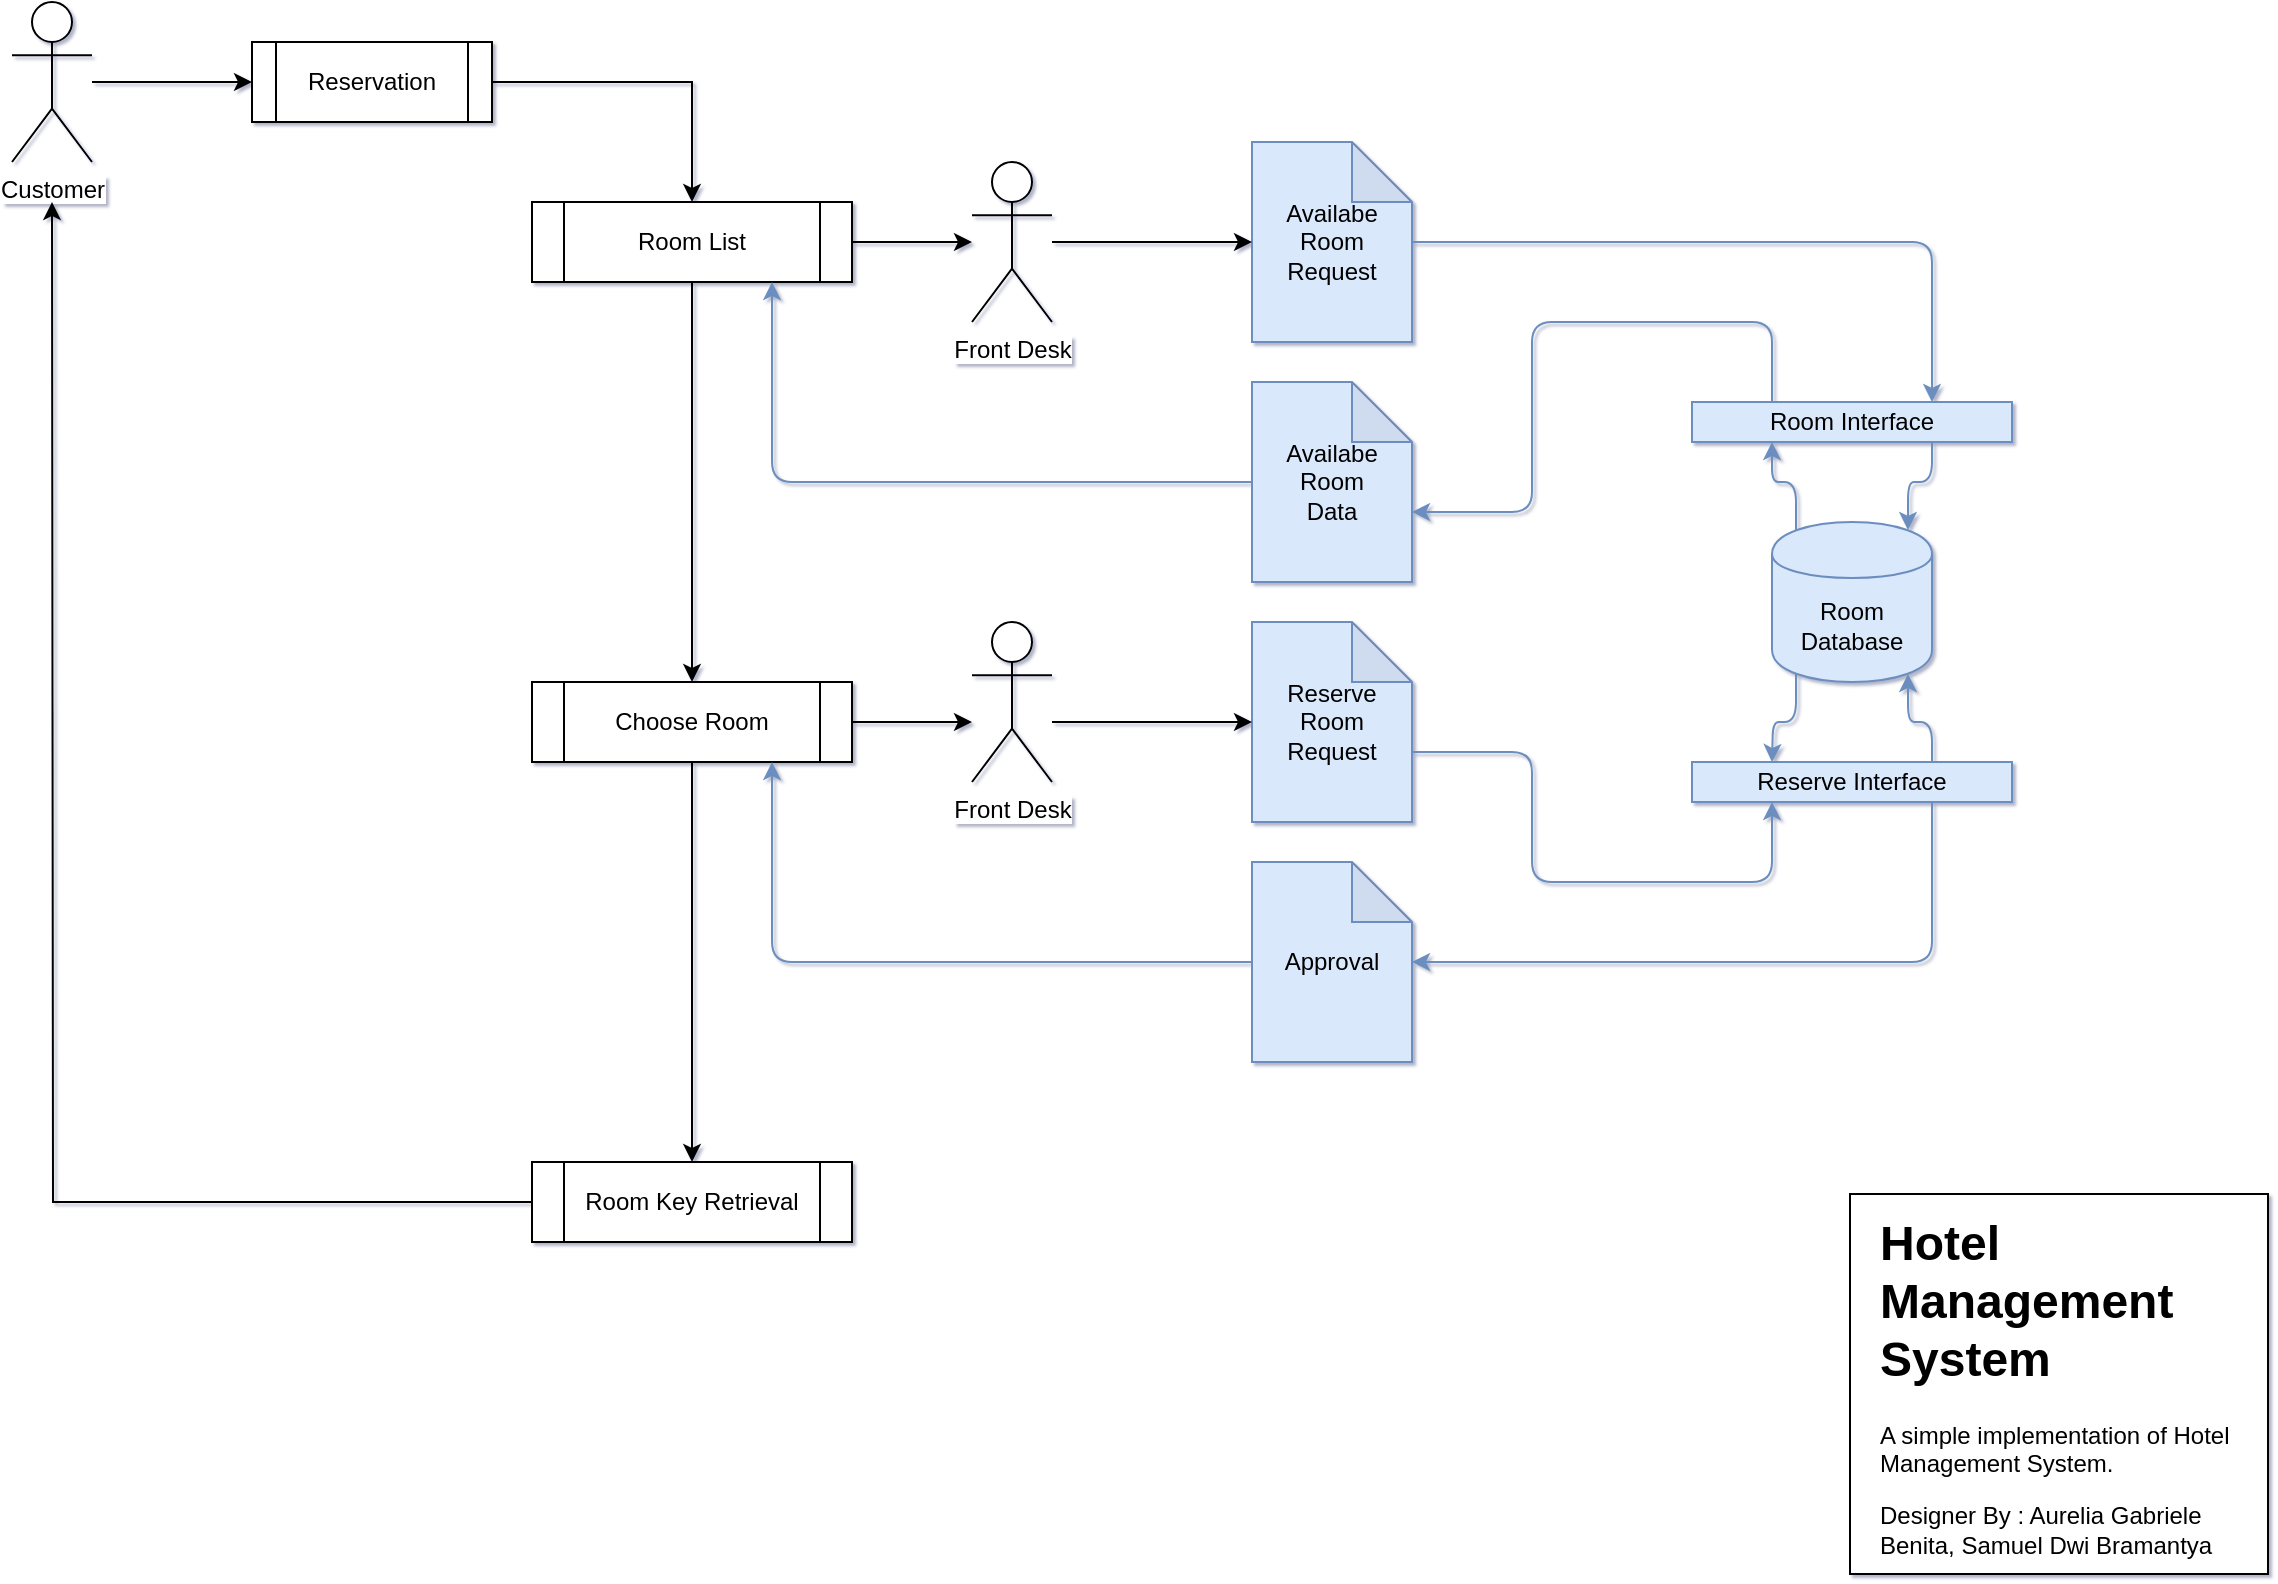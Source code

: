 <mxfile version="10.6.0" type="github"><diagram id="jy1NeAn_xUHHV-8wkCb6" name="Page-1"><mxGraphModel dx="1394" dy="803" grid="1" gridSize="10" guides="1" tooltips="1" connect="1" arrows="1" fold="1" page="1" pageScale="1" pageWidth="1169" pageHeight="827" math="0" shadow="1"><root><mxCell id="0"/><mxCell id="1" parent="0"/><mxCell id="vrOVGyuiTgQDW-pRXS24-6" value="" style="group" parent="1" vertex="1" connectable="0"><mxGeometry x="959" y="636" width="209" height="190" as="geometry"/></mxCell><mxCell id="vrOVGyuiTgQDW-pRXS24-5" value="" style="group;shadow=0;" parent="vrOVGyuiTgQDW-pRXS24-6" vertex="1" connectable="0"><mxGeometry width="209" height="190" as="geometry"/></mxCell><mxCell id="vrOVGyuiTgQDW-pRXS24-4" value="" style="rounded=0;whiteSpace=wrap;html=1;" parent="vrOVGyuiTgQDW-pRXS24-5" vertex="1"><mxGeometry width="209" height="190" as="geometry"/></mxCell><mxCell id="vrOVGyuiTgQDW-pRXS24-1" value="&lt;h1&gt;Hotel Management System &lt;br&gt;&lt;/h1&gt;&lt;p&gt;A simple implementation of Hotel Management System.&lt;/p&gt;&lt;p&gt;Designer By : Aurelia Gabriele Benita, Samuel Dwi Bramantya&lt;br&gt;&lt;/p&gt;" style="text;html=1;strokeColor=none;fillColor=none;spacing=5;spacingTop=-20;whiteSpace=wrap;overflow=hidden;rounded=0;perimeterSpacing=0;" parent="vrOVGyuiTgQDW-pRXS24-5" vertex="1"><mxGeometry x="9.5" y="5" width="190" height="180" as="geometry"/></mxCell><mxCell id="vrOVGyuiTgQDW-pRXS24-7" value="Customer" style="shape=umlActor;verticalLabelPosition=bottom;labelBackgroundColor=#ffffff;verticalAlign=top;html=1;outlineConnect=0;shadow=0;" parent="1" vertex="1"><mxGeometry x="40" y="40" width="40" height="80" as="geometry"/></mxCell><mxCell id="vrOVGyuiTgQDW-pRXS24-10" value="" style="endArrow=classic;html=1;entryX=0;entryY=0.5;entryDx=0;entryDy=0;" parent="1" target="vrOVGyuiTgQDW-pRXS24-11" edge="1"><mxGeometry width="50" height="50" relative="1" as="geometry"><mxPoint x="80" y="80" as="sourcePoint"/><mxPoint x="140" y="80" as="targetPoint"/></mxGeometry></mxCell><mxCell id="NUV4my42ZkjU7MBCxpkX-1" style="edgeStyle=orthogonalEdgeStyle;rounded=0;orthogonalLoop=1;jettySize=auto;html=1;exitX=1;exitY=0.5;exitDx=0;exitDy=0;entryX=0.5;entryY=0;entryDx=0;entryDy=0;" edge="1" parent="1" source="vrOVGyuiTgQDW-pRXS24-11" target="vrOVGyuiTgQDW-pRXS24-33"><mxGeometry relative="1" as="geometry"/></mxCell><mxCell id="vrOVGyuiTgQDW-pRXS24-11" value="Reservation" style="shape=process;whiteSpace=wrap;html=1;backgroundOutline=1;shadow=0;" parent="1" vertex="1"><mxGeometry x="160" y="60" width="120" height="40" as="geometry"/></mxCell><mxCell id="vrOVGyuiTgQDW-pRXS24-26" value="&lt;div&gt;Room&lt;/div&gt;&lt;div&gt;Database&lt;br&gt;&lt;/div&gt;" style="shape=cylinder;whiteSpace=wrap;html=1;boundedLbl=1;backgroundOutline=1;fillColor=#dae8fc;strokeColor=#6c8ebf;" parent="1" vertex="1"><mxGeometry x="920" y="300" width="80" height="80" as="geometry"/></mxCell><mxCell id="vrOVGyuiTgQDW-pRXS24-41" style="edgeStyle=orthogonalEdgeStyle;rounded=0;orthogonalLoop=1;jettySize=auto;html=1;exitX=1;exitY=0.5;exitDx=0;exitDy=0;" parent="1" source="vrOVGyuiTgQDW-pRXS24-33" edge="1"><mxGeometry relative="1" as="geometry"><mxPoint x="520" y="160" as="targetPoint"/></mxGeometry></mxCell><mxCell id="vrOVGyuiTgQDW-pRXS24-112" style="edgeStyle=orthogonalEdgeStyle;rounded=0;orthogonalLoop=1;jettySize=auto;html=1;exitX=0.5;exitY=1;exitDx=0;exitDy=0;entryX=0.5;entryY=0;entryDx=0;entryDy=0;startArrow=none;startFill=0;endArrow=classic;endFill=1;" parent="1" source="vrOVGyuiTgQDW-pRXS24-33" target="vrOVGyuiTgQDW-pRXS24-109" edge="1"><mxGeometry relative="1" as="geometry"/></mxCell><mxCell id="vrOVGyuiTgQDW-pRXS24-33" value="Room List" style="shape=process;whiteSpace=wrap;html=1;backgroundOutline=1;shadow=0;" parent="1" vertex="1"><mxGeometry x="300" y="140" width="160" height="40" as="geometry"/></mxCell><mxCell id="vrOVGyuiTgQDW-pRXS24-35" value="Front Desk" style="shape=umlActor;verticalLabelPosition=bottom;labelBackgroundColor=#ffffff;verticalAlign=top;html=1;outlineConnect=0;shadow=0;" parent="1" vertex="1"><mxGeometry x="520" y="120" width="40" height="80" as="geometry"/></mxCell><mxCell id="vrOVGyuiTgQDW-pRXS24-47" value="&lt;div&gt;Availabe&lt;/div&gt;&lt;div&gt;Room&lt;/div&gt;&lt;div&gt;Request&lt;br&gt;&lt;/div&gt;" style="shape=note;whiteSpace=wrap;html=1;backgroundOutline=1;darkOpacity=0.05;fillColor=#dae8fc;strokeColor=#6c8ebf;" parent="1" vertex="1"><mxGeometry x="660" y="110" width="80" height="100" as="geometry"/></mxCell><mxCell id="vrOVGyuiTgQDW-pRXS24-48" value="&lt;div&gt;Reserve&lt;/div&gt;&lt;div&gt;Room&lt;/div&gt;&lt;div&gt;Request&lt;br&gt;&lt;/div&gt;" style="shape=note;whiteSpace=wrap;html=1;backgroundOutline=1;darkOpacity=0.05;fillColor=#dae8fc;strokeColor=#6c8ebf;" parent="1" vertex="1"><mxGeometry x="660" y="350" width="80" height="100" as="geometry"/></mxCell><mxCell id="vrOVGyuiTgQDW-pRXS24-51" value="" style="endArrow=classic;html=1;entryX=0;entryY=0.5;entryDx=0;entryDy=0;entryPerimeter=0;edgeStyle=orthogonalEdgeStyle;" parent="1" target="vrOVGyuiTgQDW-pRXS24-47" edge="1"><mxGeometry width="50" height="50" relative="1" as="geometry"><mxPoint x="560" y="160" as="sourcePoint"/><mxPoint x="620" y="260" as="targetPoint"/><Array as="points"><mxPoint x="640" y="160"/><mxPoint x="640" y="160"/></Array></mxGeometry></mxCell><mxCell id="vrOVGyuiTgQDW-pRXS24-55" value="&lt;div&gt;Availabe&lt;/div&gt;&lt;div&gt;Room&lt;/div&gt;&lt;div&gt;Data&lt;br&gt;&lt;/div&gt;" style="shape=note;whiteSpace=wrap;html=1;backgroundOutline=1;darkOpacity=0.05;fillColor=#dae8fc;strokeColor=#6c8ebf;" parent="1" vertex="1"><mxGeometry x="660" y="230" width="80" height="100" as="geometry"/></mxCell><mxCell id="vrOVGyuiTgQDW-pRXS24-61" value="Front Desk" style="shape=umlActor;verticalLabelPosition=bottom;labelBackgroundColor=#ffffff;verticalAlign=top;html=1;outlineConnect=0;shadow=0;" parent="1" vertex="1"><mxGeometry x="520" y="350" width="40" height="80" as="geometry"/></mxCell><mxCell id="vrOVGyuiTgQDW-pRXS24-64" value="&lt;div&gt;Approval&lt;/div&gt;" style="shape=note;whiteSpace=wrap;html=1;backgroundOutline=1;darkOpacity=0.05;fillColor=#dae8fc;strokeColor=#6c8ebf;" parent="1" vertex="1"><mxGeometry x="660" y="470" width="80" height="100" as="geometry"/></mxCell><mxCell id="vrOVGyuiTgQDW-pRXS24-72" value="Reserve Interface" style="rounded=0;whiteSpace=wrap;html=1;fillColor=#dae8fc;strokeColor=#6c8ebf;" parent="1" vertex="1"><mxGeometry x="880" y="420" width="160" height="20" as="geometry"/></mxCell><mxCell id="vrOVGyuiTgQDW-pRXS24-75" value="Room Interface" style="rounded=0;whiteSpace=wrap;html=1;fillColor=#dae8fc;strokeColor=#6c8ebf;" parent="1" vertex="1"><mxGeometry x="880" y="240" width="160" height="20" as="geometry"/></mxCell><mxCell id="vrOVGyuiTgQDW-pRXS24-87" value="" style="endArrow=classic;html=1;exitX=0.15;exitY=0.95;exitDx=0;exitDy=0;exitPerimeter=0;edgeStyle=orthogonalEdgeStyle;fillColor=#dae8fc;strokeColor=#6c8ebf;" parent="1" source="vrOVGyuiTgQDW-pRXS24-26" edge="1"><mxGeometry width="50" height="50" relative="1" as="geometry"><mxPoint x="860" y="530" as="sourcePoint"/><mxPoint x="920" y="420" as="targetPoint"/></mxGeometry></mxCell><mxCell id="vrOVGyuiTgQDW-pRXS24-88" value="" style="endArrow=classic;html=1;exitX=0.75;exitY=0;exitDx=0;exitDy=0;entryX=0.85;entryY=0.95;entryDx=0;entryDy=0;entryPerimeter=0;edgeStyle=orthogonalEdgeStyle;fillColor=#dae8fc;strokeColor=#6c8ebf;" parent="1" source="vrOVGyuiTgQDW-pRXS24-72" target="vrOVGyuiTgQDW-pRXS24-26" edge="1"><mxGeometry width="50" height="50" relative="1" as="geometry"><mxPoint x="940" y="520" as="sourcePoint"/><mxPoint x="1050" y="376" as="targetPoint"/></mxGeometry></mxCell><mxCell id="vrOVGyuiTgQDW-pRXS24-89" value="" style="endArrow=classic;html=1;exitX=0.15;exitY=0.05;exitDx=0;exitDy=0;exitPerimeter=0;entryX=0.25;entryY=1;entryDx=0;entryDy=0;edgeStyle=orthogonalEdgeStyle;fillColor=#dae8fc;strokeColor=#6c8ebf;" parent="1" source="vrOVGyuiTgQDW-pRXS24-26" target="vrOVGyuiTgQDW-pRXS24-75" edge="1"><mxGeometry width="50" height="50" relative="1" as="geometry"><mxPoint x="830" y="410" as="sourcePoint"/><mxPoint x="880" y="360" as="targetPoint"/></mxGeometry></mxCell><mxCell id="vrOVGyuiTgQDW-pRXS24-90" value="" style="endArrow=classic;html=1;entryX=0.85;entryY=0.05;entryDx=0;entryDy=0;entryPerimeter=0;exitX=0.75;exitY=1;exitDx=0;exitDy=0;edgeStyle=orthogonalEdgeStyle;fillColor=#dae8fc;strokeColor=#6c8ebf;" parent="1" source="vrOVGyuiTgQDW-pRXS24-75" target="vrOVGyuiTgQDW-pRXS24-26" edge="1"><mxGeometry width="50" height="50" relative="1" as="geometry"><mxPoint x="850" y="380" as="sourcePoint"/><mxPoint x="900" y="330" as="targetPoint"/></mxGeometry></mxCell><mxCell id="vrOVGyuiTgQDW-pRXS24-95" value="" style="endArrow=classic;html=1;exitX=0.25;exitY=0;exitDx=0;exitDy=0;entryX=0;entryY=0;entryDx=80;entryDy=65;entryPerimeter=0;edgeStyle=orthogonalEdgeStyle;fillColor=#dae8fc;strokeColor=#6c8ebf;" parent="1" source="vrOVGyuiTgQDW-pRXS24-75" target="vrOVGyuiTgQDW-pRXS24-55" edge="1"><mxGeometry width="50" height="50" relative="1" as="geometry"><mxPoint x="770" y="330" as="sourcePoint"/><mxPoint x="820" y="280" as="targetPoint"/><Array as="points"><mxPoint x="920" y="200"/><mxPoint x="800" y="200"/><mxPoint x="800" y="295"/></Array></mxGeometry></mxCell><mxCell id="vrOVGyuiTgQDW-pRXS24-96" value="" style="endArrow=classic;html=1;exitX=0;exitY=0.5;exitDx=0;exitDy=0;exitPerimeter=0;entryX=0.75;entryY=1;entryDx=0;entryDy=0;edgeStyle=orthogonalEdgeStyle;fillColor=#dae8fc;strokeColor=#6c8ebf;" parent="1" source="vrOVGyuiTgQDW-pRXS24-55" target="vrOVGyuiTgQDW-pRXS24-33" edge="1"><mxGeometry width="50" height="50" relative="1" as="geometry"><mxPoint x="530" y="310" as="sourcePoint"/><mxPoint x="580" y="260" as="targetPoint"/></mxGeometry></mxCell><mxCell id="vrOVGyuiTgQDW-pRXS24-101" value="" style="endArrow=classic;html=1;entryX=0;entryY=0.5;entryDx=0;entryDy=0;entryPerimeter=0;" parent="1" target="vrOVGyuiTgQDW-pRXS24-48" edge="1"><mxGeometry width="50" height="50" relative="1" as="geometry"><mxPoint x="560" y="400" as="sourcePoint"/><mxPoint x="630" y="530" as="targetPoint"/></mxGeometry></mxCell><mxCell id="vrOVGyuiTgQDW-pRXS24-102" value="" style="endArrow=classic;html=1;entryX=0.75;entryY=0;entryDx=0;entryDy=0;edgeStyle=orthogonalEdgeStyle;fillColor=#dae8fc;strokeColor=#6c8ebf;" parent="1" source="vrOVGyuiTgQDW-pRXS24-47" target="vrOVGyuiTgQDW-pRXS24-75" edge="1"><mxGeometry width="50" height="50" relative="1" as="geometry"><mxPoint x="930" y="170" as="sourcePoint"/><mxPoint x="980" y="120" as="targetPoint"/><Array as="points"><mxPoint x="1000" y="160"/></Array></mxGeometry></mxCell><mxCell id="vrOVGyuiTgQDW-pRXS24-104" value="" style="endArrow=classic;html=1;exitX=0;exitY=0;exitDx=80;exitDy=65;exitPerimeter=0;entryX=0.25;entryY=1;entryDx=0;entryDy=0;edgeStyle=orthogonalEdgeStyle;fillColor=#dae8fc;strokeColor=#6c8ebf;" parent="1" source="vrOVGyuiTgQDW-pRXS24-48" target="vrOVGyuiTgQDW-pRXS24-72" edge="1"><mxGeometry width="50" height="50" relative="1" as="geometry"><mxPoint x="860" y="570" as="sourcePoint"/><mxPoint x="910" y="520" as="targetPoint"/><Array as="points"><mxPoint x="800" y="415"/><mxPoint x="800" y="480"/><mxPoint x="920" y="480"/></Array></mxGeometry></mxCell><mxCell id="vrOVGyuiTgQDW-pRXS24-105" value="" style="endArrow=classic;html=1;exitX=0.75;exitY=1;exitDx=0;exitDy=0;edgeStyle=orthogonalEdgeStyle;fillColor=#dae8fc;strokeColor=#6c8ebf;" parent="1" source="vrOVGyuiTgQDW-pRXS24-72" edge="1"><mxGeometry width="50" height="50" relative="1" as="geometry"><mxPoint x="840" y="560" as="sourcePoint"/><mxPoint x="740" y="520" as="targetPoint"/><Array as="points"><mxPoint x="1000" y="520"/><mxPoint x="740" y="520"/></Array></mxGeometry></mxCell><mxCell id="vrOVGyuiTgQDW-pRXS24-110" style="edgeStyle=orthogonalEdgeStyle;rounded=0;orthogonalLoop=1;jettySize=auto;html=1;exitX=1;exitY=0.5;exitDx=0;exitDy=0;startArrow=none;startFill=0;endArrow=classic;endFill=1;" parent="1" source="vrOVGyuiTgQDW-pRXS24-109" edge="1"><mxGeometry relative="1" as="geometry"><mxPoint x="520" y="400" as="targetPoint"/></mxGeometry></mxCell><mxCell id="vrOVGyuiTgQDW-pRXS24-114" style="edgeStyle=orthogonalEdgeStyle;rounded=0;orthogonalLoop=1;jettySize=auto;html=1;exitX=0.5;exitY=1;exitDx=0;exitDy=0;entryX=0.5;entryY=0;entryDx=0;entryDy=0;startArrow=none;startFill=0;endArrow=classic;endFill=1;" parent="1" source="vrOVGyuiTgQDW-pRXS24-109" target="vrOVGyuiTgQDW-pRXS24-113" edge="1"><mxGeometry relative="1" as="geometry"/></mxCell><mxCell id="vrOVGyuiTgQDW-pRXS24-109" value="Choose Room" style="shape=process;whiteSpace=wrap;html=1;backgroundOutline=1;shadow=0;" parent="1" vertex="1"><mxGeometry x="300" y="380" width="160" height="40" as="geometry"/></mxCell><mxCell id="vrOVGyuiTgQDW-pRXS24-111" value="" style="endArrow=classic;html=1;entryX=0.75;entryY=1;entryDx=0;entryDy=0;exitX=0;exitY=0.5;exitDx=0;exitDy=0;exitPerimeter=0;edgeStyle=orthogonalEdgeStyle;fillColor=#dae8fc;strokeColor=#6c8ebf;" parent="1" source="vrOVGyuiTgQDW-pRXS24-64" target="vrOVGyuiTgQDW-pRXS24-109" edge="1"><mxGeometry width="50" height="50" relative="1" as="geometry"><mxPoint x="580" y="610" as="sourcePoint"/><mxPoint x="630" y="560" as="targetPoint"/></mxGeometry></mxCell><mxCell id="vrOVGyuiTgQDW-pRXS24-115" style="edgeStyle=orthogonalEdgeStyle;rounded=0;orthogonalLoop=1;jettySize=auto;html=1;exitX=0;exitY=0.5;exitDx=0;exitDy=0;startArrow=none;startFill=0;endArrow=classic;endFill=1;" parent="1" source="vrOVGyuiTgQDW-pRXS24-113" edge="1"><mxGeometry relative="1" as="geometry"><mxPoint x="60" y="140" as="targetPoint"/></mxGeometry></mxCell><mxCell id="vrOVGyuiTgQDW-pRXS24-113" value="&lt;div&gt;Room Key Retrieval&lt;/div&gt;" style="shape=process;whiteSpace=wrap;html=1;backgroundOutline=1;shadow=0;" parent="1" vertex="1"><mxGeometry x="300" y="620" width="160" height="40" as="geometry"/></mxCell></root></mxGraphModel></diagram></mxfile>